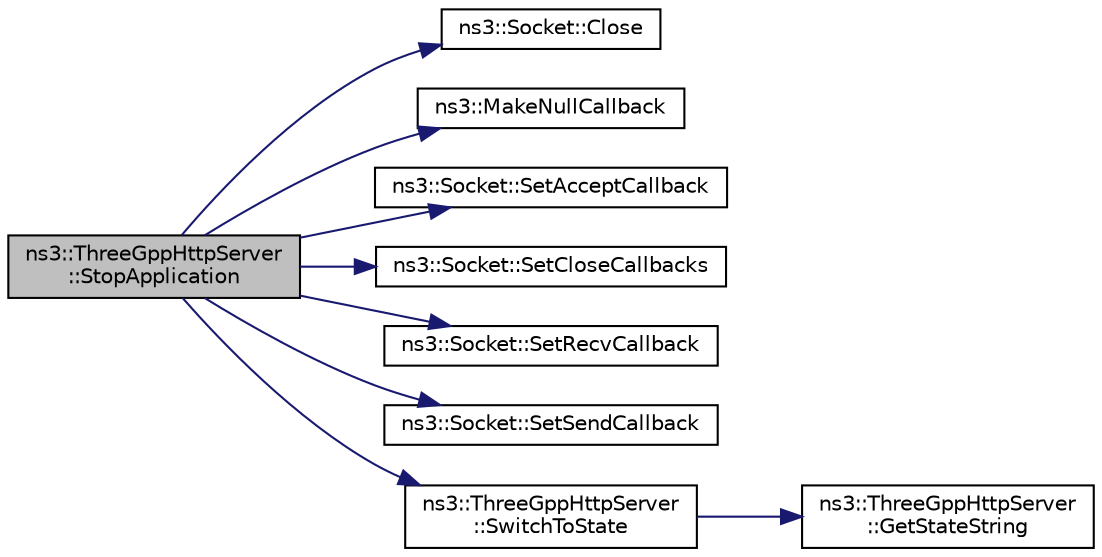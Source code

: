 digraph "ns3::ThreeGppHttpServer::StopApplication"
{
 // LATEX_PDF_SIZE
  edge [fontname="Helvetica",fontsize="10",labelfontname="Helvetica",labelfontsize="10"];
  node [fontname="Helvetica",fontsize="10",shape=record];
  rankdir="LR";
  Node1 [label="ns3::ThreeGppHttpServer\l::StopApplication",height=0.2,width=0.4,color="black", fillcolor="grey75", style="filled", fontcolor="black",tooltip="Application specific shutdown code."];
  Node1 -> Node2 [color="midnightblue",fontsize="10",style="solid",fontname="Helvetica"];
  Node2 [label="ns3::Socket::Close",height=0.2,width=0.4,color="black", fillcolor="white", style="filled",URL="$classns3_1_1_socket.html#abdac6e2498c5aa2963ef361d4200ddf3",tooltip="Close a socket."];
  Node1 -> Node3 [color="midnightblue",fontsize="10",style="solid",fontname="Helvetica"];
  Node3 [label="ns3::MakeNullCallback",height=0.2,width=0.4,color="black", fillcolor="white", style="filled",URL="$group__callback.html#gae1871d32852d06ef048a491d0ac91b0f",tooltip=" "];
  Node1 -> Node4 [color="midnightblue",fontsize="10",style="solid",fontname="Helvetica"];
  Node4 [label="ns3::Socket::SetAcceptCallback",height=0.2,width=0.4,color="black", fillcolor="white", style="filled",URL="$classns3_1_1_socket.html#a408532e435c63166e6ccc337c0cea871",tooltip="Accept connection requests from remote hosts."];
  Node1 -> Node5 [color="midnightblue",fontsize="10",style="solid",fontname="Helvetica"];
  Node5 [label="ns3::Socket::SetCloseCallbacks",height=0.2,width=0.4,color="black", fillcolor="white", style="filled",URL="$classns3_1_1_socket.html#acac93d69d477332371fe83397ed8beeb",tooltip="Detect socket recv() events such as graceful shutdown or error."];
  Node1 -> Node6 [color="midnightblue",fontsize="10",style="solid",fontname="Helvetica"];
  Node6 [label="ns3::Socket::SetRecvCallback",height=0.2,width=0.4,color="black", fillcolor="white", style="filled",URL="$classns3_1_1_socket.html#a243f7835ef1a85f9270fd3577e3a40da",tooltip="Notify application when new data is available to be read."];
  Node1 -> Node7 [color="midnightblue",fontsize="10",style="solid",fontname="Helvetica"];
  Node7 [label="ns3::Socket::SetSendCallback",height=0.2,width=0.4,color="black", fillcolor="white", style="filled",URL="$classns3_1_1_socket.html#a85ff5c8cc7d242823f301b49264c68a4",tooltip="Notify application when space in transmit buffer is added."];
  Node1 -> Node8 [color="midnightblue",fontsize="10",style="solid",fontname="Helvetica"];
  Node8 [label="ns3::ThreeGppHttpServer\l::SwitchToState",height=0.2,width=0.4,color="black", fillcolor="white", style="filled",URL="$classns3_1_1_three_gpp_http_server.html#af4c5fb422b1b9438c28a4c99f126541f",tooltip="Change the state of the server."];
  Node8 -> Node9 [color="midnightblue",fontsize="10",style="solid",fontname="Helvetica"];
  Node9 [label="ns3::ThreeGppHttpServer\l::GetStateString",height=0.2,width=0.4,color="black", fillcolor="white", style="filled",URL="$classns3_1_1_three_gpp_http_server.html#aa3ede4cb5c59a73dd86f5ac08e9d0481",tooltip="Returns the current state of the application in string format."];
}
